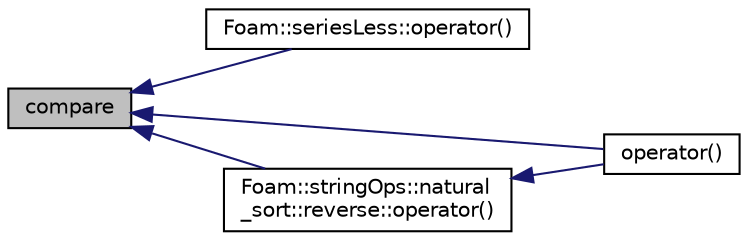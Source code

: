 digraph "compare"
{
  bgcolor="transparent";
  edge [fontname="Helvetica",fontsize="10",labelfontname="Helvetica",labelfontsize="10"];
  node [fontname="Helvetica",fontsize="10",shape=record];
  rankdir="LR";
  Node1 [label="compare",height=0.2,width=0.4,color="black", fillcolor="grey75", style="filled" fontcolor="black"];
  Node1 -> Node2 [dir="back",color="midnightblue",fontsize="10",style="solid",fontname="Helvetica"];
  Node2 [label="Foam::seriesLess::operator()",height=0.2,width=0.4,color="black",URL="$structFoam_1_1seriesLess.html#a4415e00ff5fa795c1e6a44b99ec84d9a"];
  Node1 -> Node3 [dir="back",color="midnightblue",fontsize="10",style="solid",fontname="Helvetica"];
  Node3 [label="operator()",height=0.2,width=0.4,color="black",URL="$structFoam_1_1stringOps_1_1natural__sort.html#a1b99620a5fa56393bea986999e03b394",tooltip="Default (forward) natural sorting. "];
  Node1 -> Node4 [dir="back",color="midnightblue",fontsize="10",style="solid",fontname="Helvetica"];
  Node4 [label="Foam::stringOps::natural\l_sort::reverse::operator()",height=0.2,width=0.4,color="black",URL="$structFoam_1_1stringOps_1_1natural__sort_1_1reverse.html#a1b99620a5fa56393bea986999e03b394",tooltip="Reverse natural sorting. "];
  Node4 -> Node3 [dir="back",color="midnightblue",fontsize="10",style="solid",fontname="Helvetica"];
}
